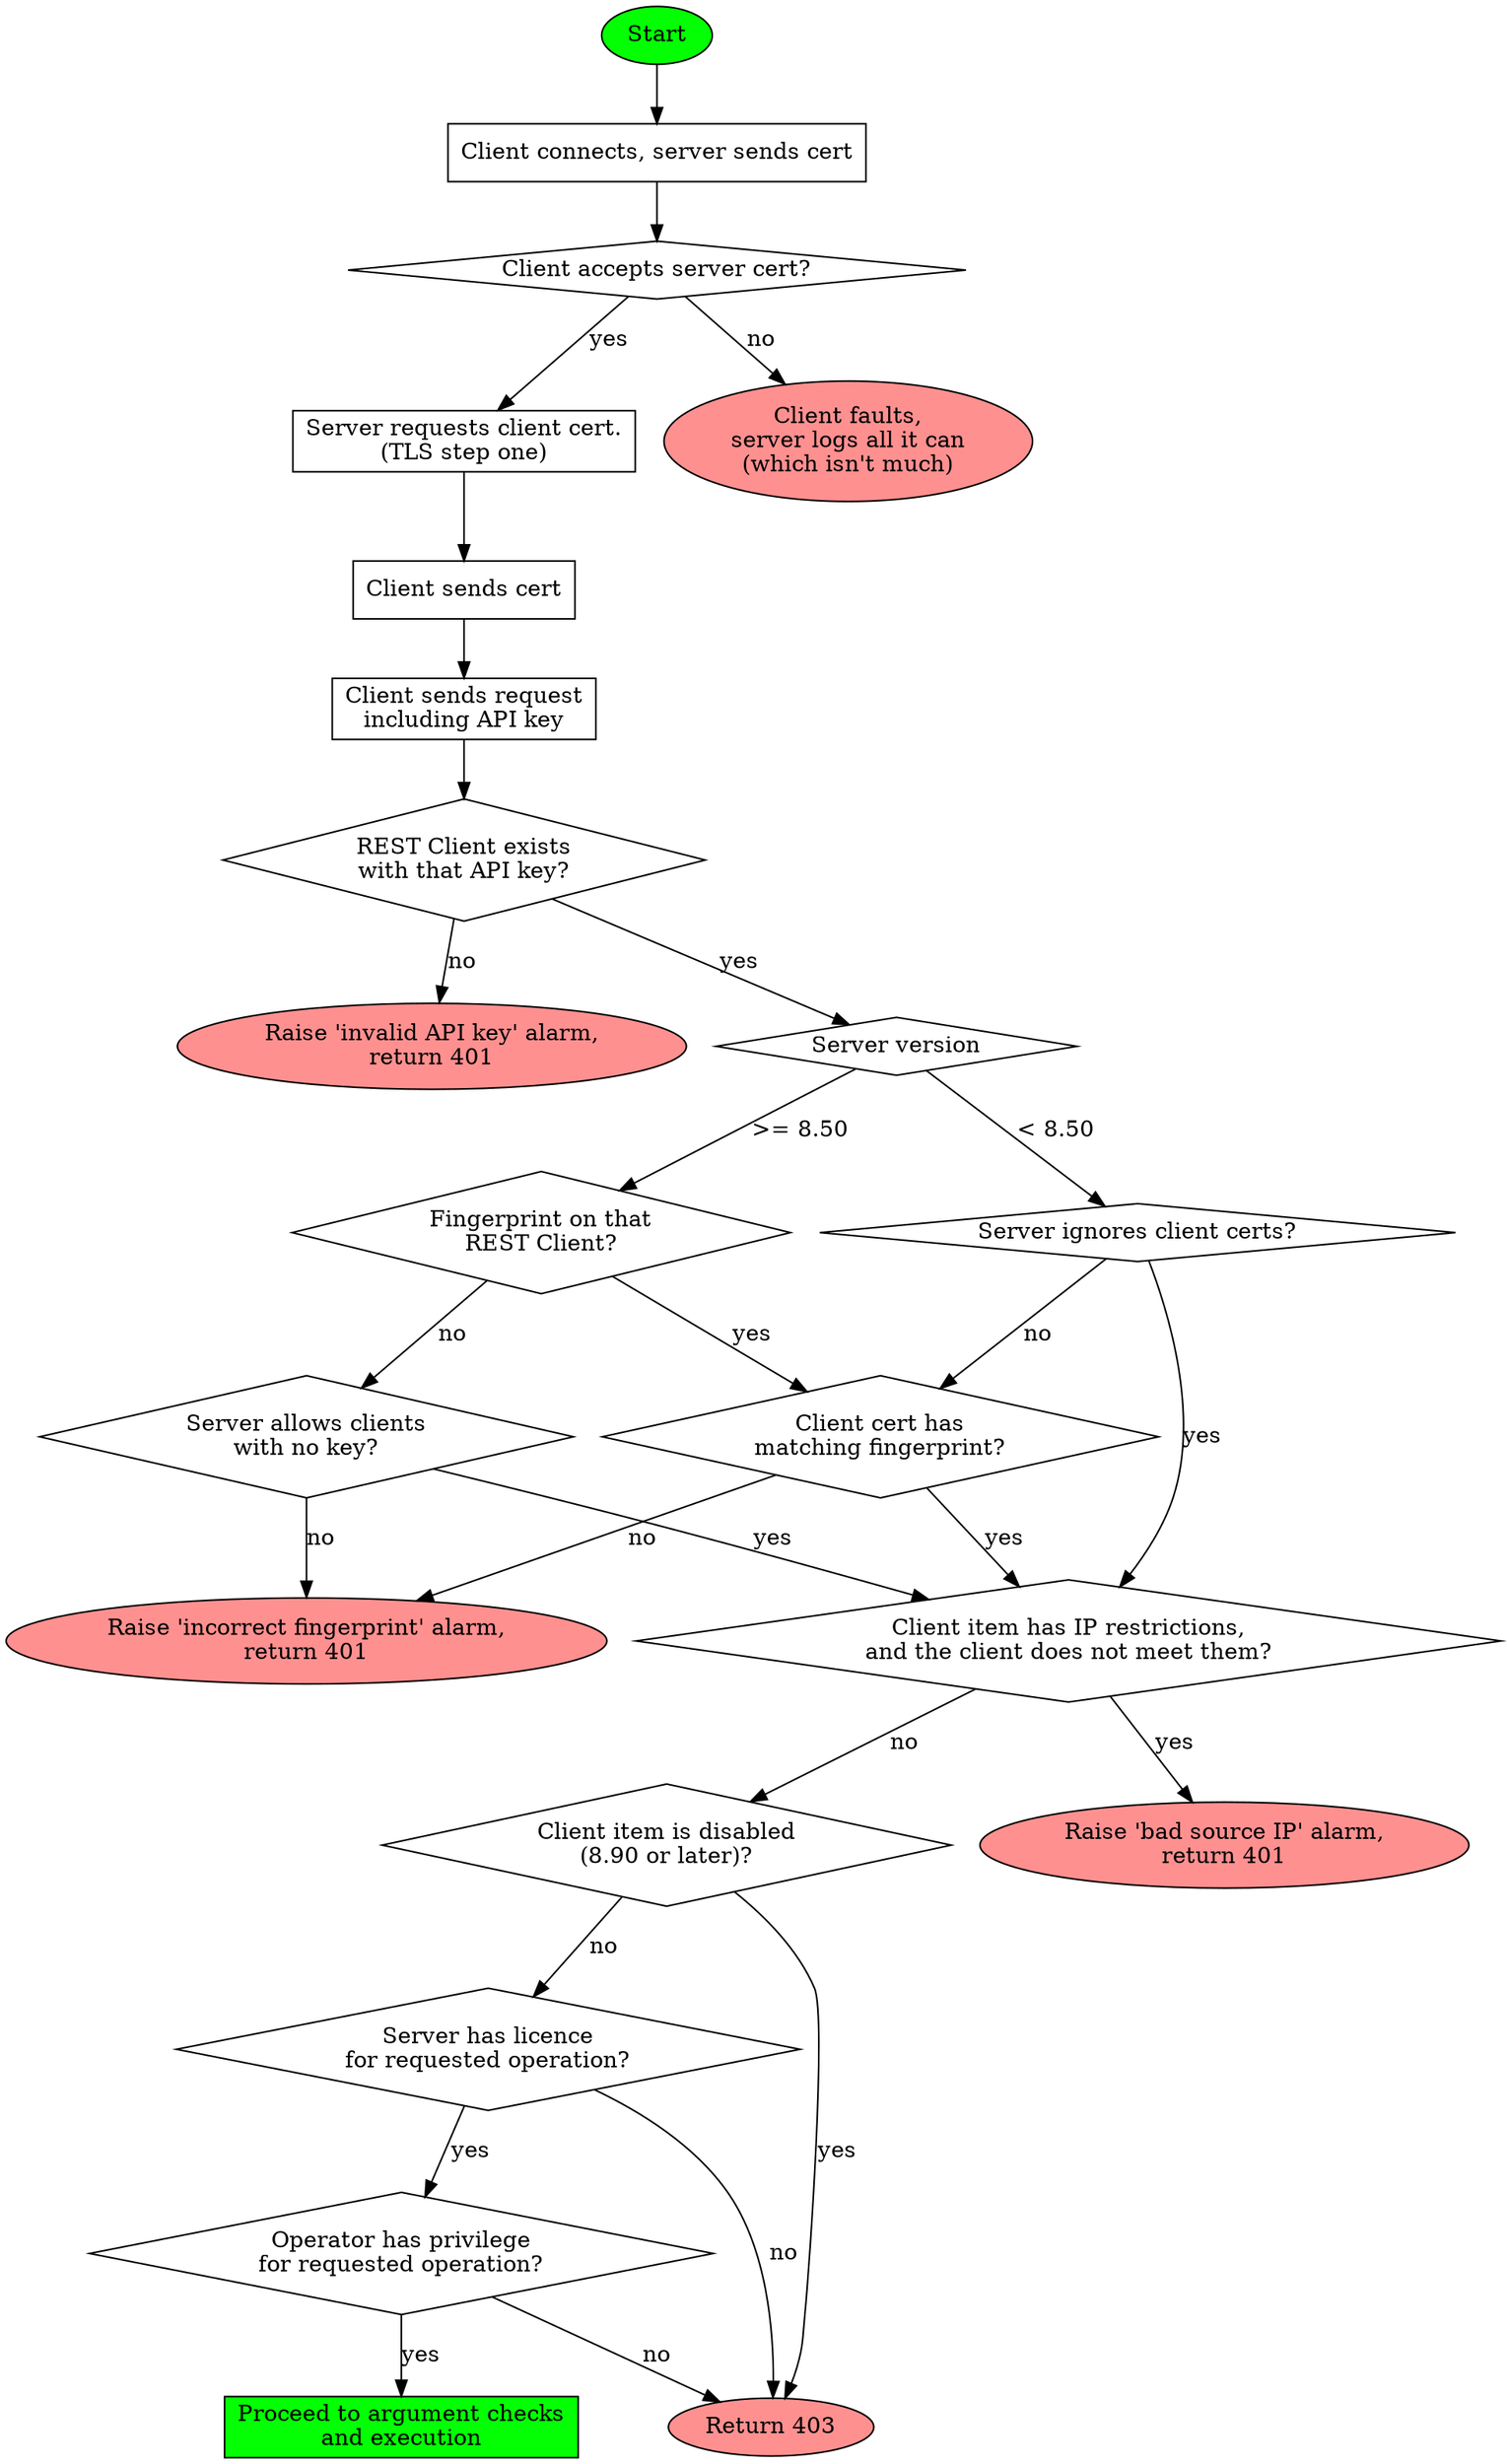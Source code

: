 # Turn this into auth_flow.dot.pdf using Graphviz:
# dot auth_flow.dot -Tpdf -O
digraph
{
        start[label=Start style=filled fillcolor="#04ff04"]

        node [shape=ellipse, style=filled, fillcolor="#ff9090"]
        o_noapikey[label="Raise 'invalid API key' alarm,\nreturn 401"]
        o_badprint[label="Raise 'incorrect fingerprint' alarm,\nreturn 401"]
        o_badip[label="Raise 'bad source IP' alarm,\nreturn 401"]
        o_disabled[label="Return 403"]
        o_clientquit[label="Client faults,\nserver logs all it can\n(which isn't much)"]

        node [shape=box, style=""]
        op1[label="Client connects, server sends cert"]
        o_reqclientcert[label="Server requests client cert.\n(TLS step one)"]
        o_clientsendscert[label="Client sends cert"]
        o_clientreq[label="Client sends request\nincluding API key"]
        o_argcheck[label="Proceed to argument checks\nand execution" style=filled fillcolor="#04ff04"]

        node [shape=diamond]
        cond[label="Client accepts server cert?" ordering=out ]
        c_apikeycheck[label="REST Client exists\nwith that API key?"]
        c_versioncheck [label="Server version" ]
        c_clientcertcheck1[label="Fingerprint on that\nREST Client?"]
        c_clientcertcheck2[label="Server allows clients\nwith no key?"]

        c_clientcertcheck840[label="Server ignores client certs?"]

        c_correctcert[label="Client cert has\nmatching fingerprint?" shape=diamond]
        c_sourceip[label="Client item has IP restrictions,\nand the client does not meet them?" ordering=out ]
        c_disabled[label="Client item is disabled\n(8.90 or later)?" ordering=out ]
        c_licence[label="Server has licence\nfor requested operation?"]
        c_privcheck[label="Operator has privilege\nfor requested operation?"]

        start->op1
        op1->cond
        cond->o_reqclientcert [label = "yes"]
        cond->o_clientquit [label = "no"]
        o_reqclientcert -> o_clientsendscert
        o_clientsendscert -> o_clientreq
        o_clientreq->c_apikeycheck

        c_apikeycheck->c_versioncheck [label = "yes"]
        c_apikeycheck->o_noapikey [label = "no"]

        c_versioncheck -> c_clientcertcheck1 [label = ">= 8.50"]
        c_versioncheck -> c_clientcertcheck840 [label = "< 8.50"]

        c_clientcertcheck1->c_clientcertcheck2 [label= "no"]

        c_clientcertcheck840->c_sourceip [label = "yes"]
        c_clientcertcheck840->c_correctcert [label = "no"]

        c_clientcertcheck2->c_sourceip [label = "yes"]
        c_clientcertcheck2->o_badprint [label = "no"]

        c_clientcertcheck1->c_correctcert [label = "yes"]
        c_correctcert->o_badprint [label = "no"]

        c_correctcert->c_sourceip [label = "yes"]
        c_sourceip->c_disabled [label = "no"]
        c_sourceip->o_badip [label = "yes"]

        c_disabled->c_licence [label = "no"]
        c_disabled->o_disabled [label = "yes"]

        c_licence->c_privcheck [label="yes"]
        c_licence->o_disabled [label="no"]
        c_privcheck->o_disabled [label="no"]
        c_privcheck->o_argcheck [label="yes"]
}

